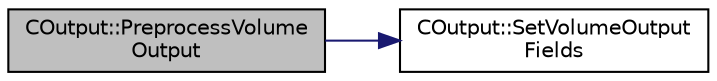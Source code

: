 digraph "COutput::PreprocessVolumeOutput"
{
 // LATEX_PDF_SIZE
  edge [fontname="Helvetica",fontsize="10",labelfontname="Helvetica",labelfontsize="10"];
  node [fontname="Helvetica",fontsize="10",shape=record];
  rankdir="LR";
  Node1 [label="COutput::PreprocessVolume\lOutput",height=0.2,width=0.4,color="black", fillcolor="grey75", style="filled", fontcolor="black",tooltip="Preprocess the volume output by setting the requested volume output fields."];
  Node1 -> Node2 [color="midnightblue",fontsize="10",style="solid",fontname="Helvetica"];
  Node2 [label="COutput::SetVolumeOutput\lFields",height=0.2,width=0.4,color="black", fillcolor="white", style="filled",URL="$classCOutput.html#ad32ffde9ec29e123aa919d70e0339993",tooltip="Set the available volume output fields."];
}
